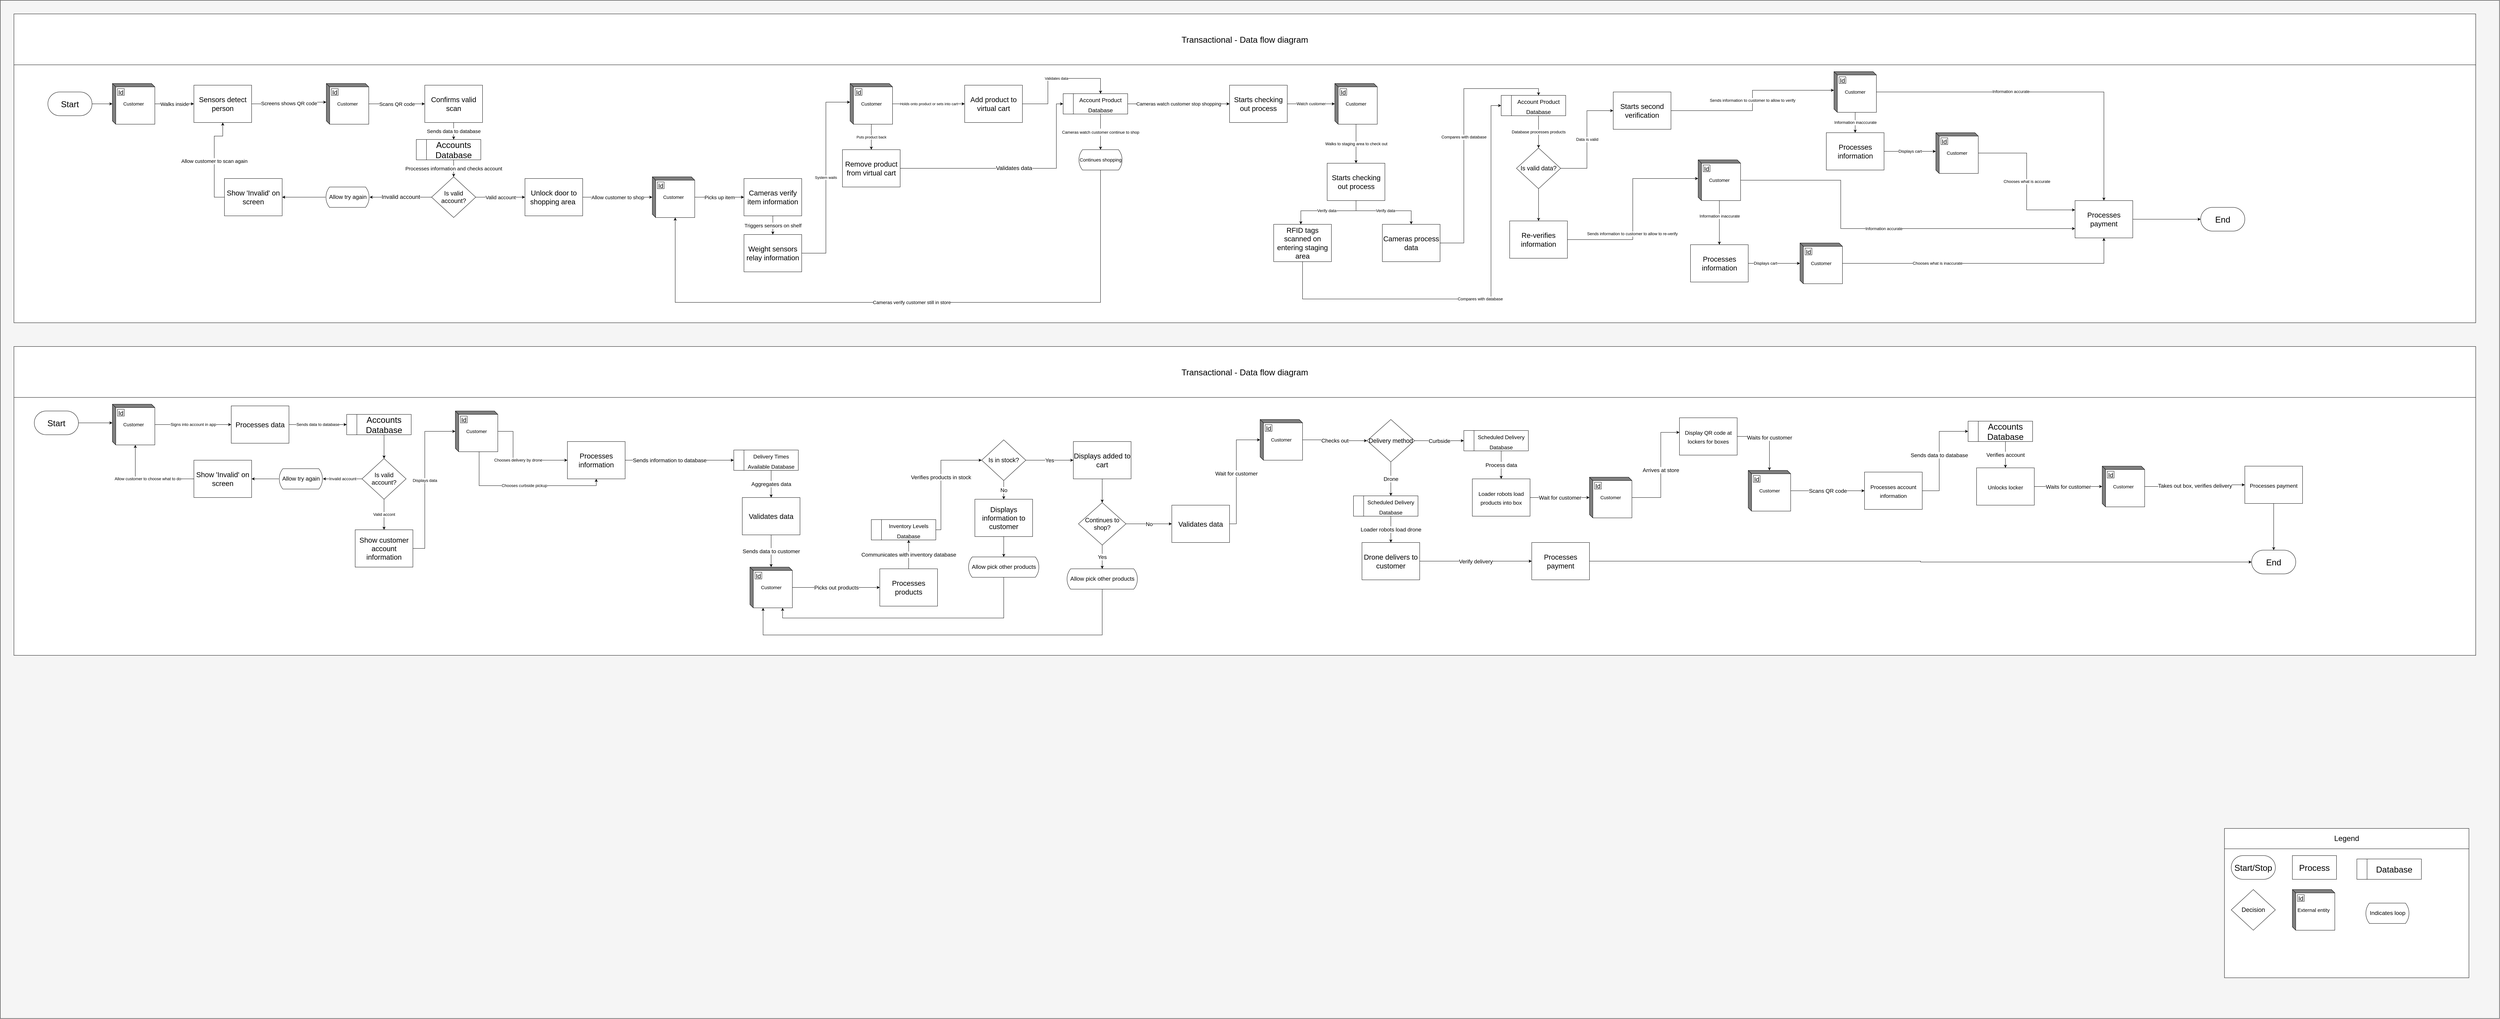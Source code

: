 <mxfile version="20.3.0" type="device"><diagram id="qA6QkWrWJfZU_lJfQVM_" name="Page-1"><mxGraphModel dx="2912" dy="2317" grid="1" gridSize="10" guides="1" tooltips="1" connect="1" arrows="1" fold="1" page="1" pageScale="1" pageWidth="850" pageHeight="1100" math="0" shadow="0"><root><mxCell id="0"/><mxCell id="1" parent="0"/><mxCell id="ZQzsubPOnFU6merqUv8--1" value="" style="rounded=0;whiteSpace=wrap;html=1;fillColor=#F5F5F5;movable=0;" parent="1" vertex="1"><mxGeometry x="-270" y="-520" width="7360" height="3000" as="geometry"/></mxCell><mxCell id="A50uifyIEQekfGtZB1gm-22" value="" style="rounded=0;whiteSpace=wrap;html=1;" parent="1" vertex="1"><mxGeometry x="-230" y="-480" width="7250" height="910" as="geometry"/></mxCell><mxCell id="A50uifyIEQekfGtZB1gm-23" value="&lt;font style=&quot;font-size: 25px;&quot;&gt;Transactional - Data flow diagram&lt;br style=&quot;font-size: 25px;&quot;&gt;&lt;/font&gt;" style="rounded=0;whiteSpace=wrap;html=1;fontSize=25;" parent="1" vertex="1"><mxGeometry x="-230" y="-480" width="7250" height="150" as="geometry"/></mxCell><mxCell id="9ZYDAtiGobSrE47-rpG3-38" style="edgeStyle=orthogonalEdgeStyle;rounded=0;orthogonalLoop=1;jettySize=auto;html=1;fontSize=14;" parent="1" source="9ZYDAtiGobSrE47-rpG3-19" target="9ZYDAtiGobSrE47-rpG3-36" edge="1"><mxGeometry relative="1" as="geometry"/></mxCell><mxCell id="9ZYDAtiGobSrE47-rpG3-19" value="Start" style="html=1;dashed=0;whitespace=wrap;shape=mxgraph.dfd.start;fontSize=25;whiteSpace=wrap;" parent="1" vertex="1"><mxGeometry x="-130" y="-250" width="130" height="70" as="geometry"/></mxCell><mxCell id="9ZYDAtiGobSrE47-rpG3-21" value="Database" style="group;fontSize=25;verticalAlign=middle;fillColor=default;strokeColor=default;dashed=0;whiteSpace=wrap;" parent="1" vertex="1" connectable="0"><mxGeometry x="955" y="-110" width="190" height="60" as="geometry"/></mxCell><mxCell id="9ZYDAtiGobSrE47-rpG3-22" value="" style="html=1;dashed=0;whitespace=wrap;shape=mxgraph.dfd.dataStoreID;align=left;spacingLeft=3;points=[[0,0],[0.5,0],[1,0],[0,0.5],[1,0.5],[0,1],[0.5,1],[1,1]];fontSize=25;whiteSpace=wrap;" parent="9ZYDAtiGobSrE47-rpG3-21" vertex="1"><mxGeometry width="190" height="60" as="geometry"/></mxCell><mxCell id="9ZYDAtiGobSrE47-rpG3-23" value="Accounts Database" style="html=1;dashed=0;whitespace=wrap;fontSize=25;whiteSpace=wrap;" parent="9ZYDAtiGobSrE47-rpG3-21" vertex="1"><mxGeometry x="30" width="160" height="60" as="geometry"/></mxCell><mxCell id="9ZYDAtiGobSrE47-rpG3-59" value="Valid account" style="edgeStyle=orthogonalEdgeStyle;rounded=0;orthogonalLoop=1;jettySize=auto;html=1;fontSize=15;" parent="1" source="9ZYDAtiGobSrE47-rpG3-24" target="9ZYDAtiGobSrE47-rpG3-58" edge="1"><mxGeometry relative="1" as="geometry"/></mxCell><mxCell id="9ZYDAtiGobSrE47-rpG3-119" value="Invalid account" style="edgeStyle=orthogonalEdgeStyle;rounded=0;orthogonalLoop=1;jettySize=auto;html=1;fontSize=17;" parent="1" source="9ZYDAtiGobSrE47-rpG3-24" target="9ZYDAtiGobSrE47-rpG3-118" edge="1"><mxGeometry relative="1" as="geometry"/></mxCell><mxCell id="9ZYDAtiGobSrE47-rpG3-24" value="Is valid account?" style="shape=rhombus;html=1;dashed=0;whitespace=wrap;perimeter=rhombusPerimeter;fontSize=18;whiteSpace=wrap;" parent="1" vertex="1"><mxGeometry x="1000" width="130" height="120" as="geometry"/></mxCell><mxCell id="9ZYDAtiGobSrE47-rpG3-40" value="Walks inside" style="edgeStyle=orthogonalEdgeStyle;rounded=0;orthogonalLoop=1;jettySize=auto;html=1;fontSize=15;" parent="1" source="9ZYDAtiGobSrE47-rpG3-36" target="9ZYDAtiGobSrE47-rpG3-39" edge="1"><mxGeometry relative="1" as="geometry"/></mxCell><mxCell id="9ZYDAtiGobSrE47-rpG3-36" value="Customer" style="html=1;dashed=0;whitespace=wrap;shape=mxgraph.dfd.externalEntity;fontSize=14;whiteSpace=wrap;" parent="1" vertex="1"><mxGeometry x="60" y="-275" width="125" height="120" as="geometry"/></mxCell><mxCell id="9ZYDAtiGobSrE47-rpG3-37" value="Id" style="autosize=1;part=1;resizable=0;strokeColor=inherit;fillColor=inherit;gradientColor=inherit;fontSize=18;" parent="9ZYDAtiGobSrE47-rpG3-36" vertex="1"><mxGeometry width="20" height="20" relative="1" as="geometry"><mxPoint x="15" y="15" as="offset"/></mxGeometry></mxCell><mxCell id="9ZYDAtiGobSrE47-rpG3-45" value="Screens shows QR code" style="edgeStyle=orthogonalEdgeStyle;rounded=0;orthogonalLoop=1;jettySize=auto;html=1;entryX=0;entryY=0;entryDx=0;entryDy=55;entryPerimeter=0;fontSize=15;" parent="1" source="9ZYDAtiGobSrE47-rpG3-39" target="9ZYDAtiGobSrE47-rpG3-43" edge="1"><mxGeometry relative="1" as="geometry"/></mxCell><mxCell id="9ZYDAtiGobSrE47-rpG3-39" value="Sensors detect person" style="html=1;dashed=0;whitespace=wrap;fontSize=21;whiteSpace=wrap;" parent="1" vertex="1"><mxGeometry x="300" y="-270" width="170" height="110" as="geometry"/></mxCell><mxCell id="9ZYDAtiGobSrE47-rpG3-49" value="Scans QR code" style="edgeStyle=orthogonalEdgeStyle;rounded=0;orthogonalLoop=1;jettySize=auto;html=1;fontSize=15;entryX=0;entryY=0.5;entryDx=0;entryDy=0;" parent="1" source="9ZYDAtiGobSrE47-rpG3-43" target="9ZYDAtiGobSrE47-rpG3-50" edge="1"><mxGeometry relative="1" as="geometry"><mxPoint x="970" y="-215.0" as="targetPoint"/></mxGeometry></mxCell><mxCell id="9ZYDAtiGobSrE47-rpG3-43" value="Customer" style="html=1;dashed=0;whitespace=wrap;shape=mxgraph.dfd.externalEntity;fontSize=14;whiteSpace=wrap;" parent="1" vertex="1"><mxGeometry x="690" y="-275" width="125" height="120" as="geometry"/></mxCell><mxCell id="9ZYDAtiGobSrE47-rpG3-44" value="Id" style="autosize=1;part=1;resizable=0;strokeColor=inherit;fillColor=inherit;gradientColor=inherit;fontSize=18;" parent="9ZYDAtiGobSrE47-rpG3-43" vertex="1"><mxGeometry width="20" height="20" relative="1" as="geometry"><mxPoint x="15" y="15" as="offset"/></mxGeometry></mxCell><mxCell id="9ZYDAtiGobSrE47-rpG3-51" value="Sends data to database" style="edgeStyle=orthogonalEdgeStyle;rounded=0;orthogonalLoop=1;jettySize=auto;html=1;fontSize=15;" parent="1" source="9ZYDAtiGobSrE47-rpG3-50" target="9ZYDAtiGobSrE47-rpG3-23" edge="1"><mxGeometry relative="1" as="geometry"/></mxCell><mxCell id="9ZYDAtiGobSrE47-rpG3-50" value="Confirms valid scan" style="html=1;dashed=0;whitespace=wrap;fontSize=21;whiteSpace=wrap;" parent="1" vertex="1"><mxGeometry x="980" y="-270" width="170" height="110" as="geometry"/></mxCell><mxCell id="9ZYDAtiGobSrE47-rpG3-53" value="Processes information and checks account" style="edgeStyle=orthogonalEdgeStyle;rounded=0;orthogonalLoop=1;jettySize=auto;html=1;fontSize=15;" parent="1" source="9ZYDAtiGobSrE47-rpG3-23" target="9ZYDAtiGobSrE47-rpG3-24" edge="1"><mxGeometry relative="1" as="geometry"/></mxCell><mxCell id="9ZYDAtiGobSrE47-rpG3-57" value="Allow customer to scan again" style="edgeStyle=orthogonalEdgeStyle;rounded=0;orthogonalLoop=1;jettySize=auto;html=1;entryX=0.5;entryY=1;entryDx=0;entryDy=0;fontSize=15;" parent="1" source="9ZYDAtiGobSrE47-rpG3-55" target="9ZYDAtiGobSrE47-rpG3-39" edge="1"><mxGeometry relative="1" as="geometry"><Array as="points"><mxPoint x="360" y="60"/><mxPoint x="360" y="-120"/><mxPoint x="385" y="-120"/></Array></mxGeometry></mxCell><mxCell id="9ZYDAtiGobSrE47-rpG3-55" value="Show 'Invalid' on screen" style="html=1;dashed=0;whitespace=wrap;fontSize=21;whiteSpace=wrap;" parent="1" vertex="1"><mxGeometry x="390" y="5" width="170" height="110" as="geometry"/></mxCell><mxCell id="9ZYDAtiGobSrE47-rpG3-62" value="Allow customer to shop" style="edgeStyle=orthogonalEdgeStyle;rounded=0;orthogonalLoop=1;jettySize=auto;html=1;fontSize=15;" parent="1" source="9ZYDAtiGobSrE47-rpG3-58" target="9ZYDAtiGobSrE47-rpG3-60" edge="1"><mxGeometry relative="1" as="geometry"/></mxCell><mxCell id="9ZYDAtiGobSrE47-rpG3-58" value="Unlock door to shopping area&amp;nbsp;" style="html=1;dashed=0;whitespace=wrap;fontSize=21;whiteSpace=wrap;" parent="1" vertex="1"><mxGeometry x="1275" y="5" width="170" height="110" as="geometry"/></mxCell><mxCell id="9ZYDAtiGobSrE47-rpG3-64" value="Picks up item" style="edgeStyle=orthogonalEdgeStyle;rounded=0;orthogonalLoop=1;jettySize=auto;html=1;fontSize=15;" parent="1" source="9ZYDAtiGobSrE47-rpG3-60" target="9ZYDAtiGobSrE47-rpG3-63" edge="1"><mxGeometry relative="1" as="geometry"/></mxCell><mxCell id="9ZYDAtiGobSrE47-rpG3-60" value="Customer" style="html=1;dashed=0;whitespace=wrap;shape=mxgraph.dfd.externalEntity;fontSize=14;whiteSpace=wrap;" parent="1" vertex="1"><mxGeometry x="1650" width="125" height="120" as="geometry"/></mxCell><mxCell id="9ZYDAtiGobSrE47-rpG3-61" value="Id" style="autosize=1;part=1;resizable=0;strokeColor=inherit;fillColor=inherit;gradientColor=inherit;fontSize=18;" parent="9ZYDAtiGobSrE47-rpG3-60" vertex="1"><mxGeometry width="20" height="20" relative="1" as="geometry"><mxPoint x="15" y="15" as="offset"/></mxGeometry></mxCell><mxCell id="9ZYDAtiGobSrE47-rpG3-67" value="Triggers sensors on shelf" style="edgeStyle=orthogonalEdgeStyle;rounded=0;orthogonalLoop=1;jettySize=auto;html=1;fontSize=15;" parent="1" source="9ZYDAtiGobSrE47-rpG3-63" target="9ZYDAtiGobSrE47-rpG3-66" edge="1"><mxGeometry relative="1" as="geometry"/></mxCell><mxCell id="9ZYDAtiGobSrE47-rpG3-63" value="Cameras verify item information" style="html=1;dashed=0;whitespace=wrap;fontSize=21;whiteSpace=wrap;" parent="1" vertex="1"><mxGeometry x="1920" y="5" width="170" height="110" as="geometry"/></mxCell><mxCell id="9ZYDAtiGobSrE47-rpG3-76" value="System waits" style="edgeStyle=orthogonalEdgeStyle;rounded=0;orthogonalLoop=1;jettySize=auto;html=1;fontSize=11;entryX=0;entryY=0;entryDx=0;entryDy=55;entryPerimeter=0;" parent="1" source="9ZYDAtiGobSrE47-rpG3-66" target="9ZYDAtiGobSrE47-rpG3-78" edge="1"><mxGeometry relative="1" as="geometry"><mxPoint x="2210" y="-182.5" as="targetPoint"/></mxGeometry></mxCell><mxCell id="9ZYDAtiGobSrE47-rpG3-66" value="Weight sensors relay information" style="html=1;dashed=0;whitespace=wrap;fontSize=21;whiteSpace=wrap;" parent="1" vertex="1"><mxGeometry x="1920" y="170" width="170" height="110" as="geometry"/></mxCell><mxCell id="9ZYDAtiGobSrE47-rpG3-81" value="Holds onto product or sets into cart" style="edgeStyle=orthogonalEdgeStyle;rounded=0;orthogonalLoop=1;jettySize=auto;html=1;fontSize=11;" parent="1" source="9ZYDAtiGobSrE47-rpG3-78" target="9ZYDAtiGobSrE47-rpG3-80" edge="1"><mxGeometry relative="1" as="geometry"/></mxCell><mxCell id="9ZYDAtiGobSrE47-rpG3-83" value="Puts product back" style="edgeStyle=orthogonalEdgeStyle;rounded=0;orthogonalLoop=1;jettySize=auto;html=1;fontSize=11;" parent="1" source="9ZYDAtiGobSrE47-rpG3-78" target="9ZYDAtiGobSrE47-rpG3-82" edge="1"><mxGeometry relative="1" as="geometry"/></mxCell><mxCell id="9ZYDAtiGobSrE47-rpG3-78" value="Customer" style="html=1;dashed=0;whitespace=wrap;shape=mxgraph.dfd.externalEntity;fontSize=14;whiteSpace=wrap;" parent="1" vertex="1"><mxGeometry x="2232.5" y="-275" width="125" height="120" as="geometry"/></mxCell><mxCell id="9ZYDAtiGobSrE47-rpG3-79" value="Id" style="autosize=1;part=1;resizable=0;strokeColor=inherit;fillColor=inherit;gradientColor=inherit;fontSize=18;" parent="9ZYDAtiGobSrE47-rpG3-78" vertex="1"><mxGeometry width="20" height="20" relative="1" as="geometry"><mxPoint x="15" y="15" as="offset"/></mxGeometry></mxCell><mxCell id="9ZYDAtiGobSrE47-rpG3-87" value="Validates data" style="edgeStyle=orthogonalEdgeStyle;rounded=0;orthogonalLoop=1;jettySize=auto;html=1;fontSize=11;entryX=0.5;entryY=0;entryDx=0;entryDy=0;" parent="1" source="9ZYDAtiGobSrE47-rpG3-80" target="9ZYDAtiGobSrE47-rpG3-86" edge="1"><mxGeometry relative="1" as="geometry"/></mxCell><mxCell id="9ZYDAtiGobSrE47-rpG3-80" value="Add product to virtual cart" style="html=1;dashed=0;whitespace=wrap;fontSize=21;whiteSpace=wrap;" parent="1" vertex="1"><mxGeometry x="2570" y="-270" width="170" height="110" as="geometry"/></mxCell><mxCell id="9ZYDAtiGobSrE47-rpG3-92" value="Validates data" style="edgeStyle=orthogonalEdgeStyle;rounded=0;orthogonalLoop=1;jettySize=auto;html=1;fontSize=17;entryX=0;entryY=0.5;entryDx=0;entryDy=0;" parent="1" source="9ZYDAtiGobSrE47-rpG3-82" target="9ZYDAtiGobSrE47-rpG3-85" edge="1"><mxGeometry relative="1" as="geometry"><Array as="points"><mxPoint x="2840" y="-25"/><mxPoint x="2840" y="-215"/></Array></mxGeometry></mxCell><mxCell id="9ZYDAtiGobSrE47-rpG3-82" value="Remove product from virtual cart" style="html=1;dashed=0;whitespace=wrap;fontSize=21;whiteSpace=wrap;" parent="1" vertex="1"><mxGeometry x="2210" y="-80" width="170" height="110" as="geometry"/></mxCell><mxCell id="9ZYDAtiGobSrE47-rpG3-84" value="Database" style="group;fontSize=13;verticalAlign=middle;fillColor=default;strokeColor=default;dashed=0;whiteSpace=wrap;" parent="1" vertex="1" connectable="0"><mxGeometry x="2860" y="-245" width="190" height="60" as="geometry"/></mxCell><mxCell id="9ZYDAtiGobSrE47-rpG3-85" value="" style="html=1;dashed=0;whitespace=wrap;shape=mxgraph.dfd.dataStoreID;align=left;spacingLeft=3;points=[[0,0],[0.5,0],[1,0],[0,0.5],[1,0.5],[0,1],[0.5,1],[1,1]];fontSize=25;whiteSpace=wrap;" parent="9ZYDAtiGobSrE47-rpG3-84" vertex="1"><mxGeometry width="190" height="60" as="geometry"/></mxCell><mxCell id="9ZYDAtiGobSrE47-rpG3-86" value="&lt;font style=&quot;font-size: 17px;&quot;&gt;Account Product Database&lt;/font&gt;" style="html=1;dashed=0;whitespace=wrap;fontSize=25;whiteSpace=wrap;" parent="9ZYDAtiGobSrE47-rpG3-84" vertex="1"><mxGeometry x="30" width="160" height="60" as="geometry"/></mxCell><mxCell id="9ZYDAtiGobSrE47-rpG3-129" value="Walks to staging area to check out" style="edgeStyle=orthogonalEdgeStyle;rounded=0;orthogonalLoop=1;jettySize=auto;html=1;fontSize=12;" parent="1" source="9ZYDAtiGobSrE47-rpG3-93" target="9ZYDAtiGobSrE47-rpG3-128" edge="1"><mxGeometry relative="1" as="geometry"/></mxCell><mxCell id="9ZYDAtiGobSrE47-rpG3-93" value="Customer" style="html=1;dashed=0;whitespace=wrap;shape=mxgraph.dfd.externalEntity;fontSize=14;whiteSpace=wrap;" parent="1" vertex="1"><mxGeometry x="3660" y="-275" width="125" height="120" as="geometry"/></mxCell><mxCell id="9ZYDAtiGobSrE47-rpG3-94" value="Id" style="autosize=1;part=1;resizable=0;strokeColor=inherit;fillColor=inherit;gradientColor=inherit;fontSize=18;" parent="9ZYDAtiGobSrE47-rpG3-93" vertex="1"><mxGeometry width="20" height="20" relative="1" as="geometry"><mxPoint x="15" y="15" as="offset"/></mxGeometry></mxCell><mxCell id="9ZYDAtiGobSrE47-rpG3-117" value="" style="group" parent="1" vertex="1" connectable="0"><mxGeometry x="6280" y="1920" width="720" height="440" as="geometry"/></mxCell><mxCell id="CGzpWcM65TlzdtiVWTrb-66" value="" style="rounded=0;whiteSpace=wrap;html=1;fontSize=22;" parent="9ZYDAtiGobSrE47-rpG3-117" vertex="1"><mxGeometry width="720" height="440" as="geometry"/></mxCell><mxCell id="9ZYDAtiGobSrE47-rpG3-1" value="Start/Stop" style="html=1;dashed=0;whitespace=wrap;shape=mxgraph.dfd.start;fontSize=25;whiteSpace=wrap;" parent="9ZYDAtiGobSrE47-rpG3-117" vertex="1"><mxGeometry x="20" y="80" width="130" height="70" as="geometry"/></mxCell><mxCell id="9ZYDAtiGobSrE47-rpG3-2" value="Process" style="html=1;dashed=0;whitespace=wrap;fontSize=25;whiteSpace=wrap;" parent="9ZYDAtiGobSrE47-rpG3-117" vertex="1"><mxGeometry x="200" y="80" width="130" height="70" as="geometry"/></mxCell><mxCell id="9ZYDAtiGobSrE47-rpG3-12" value="Decision" style="shape=rhombus;html=1;dashed=0;whitespace=wrap;perimeter=rhombusPerimeter;fontSize=18;whiteSpace=wrap;" parent="9ZYDAtiGobSrE47-rpG3-117" vertex="1"><mxGeometry x="20" y="180" width="130" height="120" as="geometry"/></mxCell><mxCell id="9ZYDAtiGobSrE47-rpG3-13" value="External entity" style="html=1;dashed=0;whitespace=wrap;shape=mxgraph.dfd.externalEntity;fontSize=15;whiteSpace=wrap;" parent="9ZYDAtiGobSrE47-rpG3-117" vertex="1"><mxGeometry x="200" y="180" width="125" height="120" as="geometry"/></mxCell><mxCell id="9ZYDAtiGobSrE47-rpG3-14" value="Id" style="autosize=1;part=1;resizable=0;strokeColor=inherit;fillColor=inherit;gradientColor=inherit;fontSize=18;" parent="9ZYDAtiGobSrE47-rpG3-13" vertex="1"><mxGeometry width="20" height="20" relative="1" as="geometry"><mxPoint x="15" y="15" as="offset"/></mxGeometry></mxCell><mxCell id="9ZYDAtiGobSrE47-rpG3-34" value="Legend" style="rounded=0;whiteSpace=wrap;html=1;fontSize=22;" parent="9ZYDAtiGobSrE47-rpG3-117" vertex="1"><mxGeometry width="720" height="60" as="geometry"/></mxCell><mxCell id="9ZYDAtiGobSrE47-rpG3-96" value="Indicates loop" style="html=1;dashed=0;whitespace=wrap;shape=mxgraph.dfd.loop;fontSize=17;" parent="9ZYDAtiGobSrE47-rpG3-117" vertex="1"><mxGeometry x="415" y="220" width="130" height="60" as="geometry"/></mxCell><mxCell id="2JKZZRCaopPEvoBRbaoc-1" value="Database" style="group;fontSize=25;verticalAlign=middle;fillColor=default;strokeColor=default;dashed=0;whiteSpace=wrap;" vertex="1" connectable="0" parent="9ZYDAtiGobSrE47-rpG3-117"><mxGeometry x="390" y="90" width="190" height="60" as="geometry"/></mxCell><mxCell id="2JKZZRCaopPEvoBRbaoc-2" value="" style="html=1;dashed=0;whitespace=wrap;shape=mxgraph.dfd.dataStoreID;align=left;spacingLeft=3;points=[[0,0],[0.5,0],[1,0],[0,0.5],[1,0.5],[0,1],[0.5,1],[1,1]];fontSize=25;whiteSpace=wrap;" vertex="1" parent="2JKZZRCaopPEvoBRbaoc-1"><mxGeometry width="190" height="60" as="geometry"/></mxCell><mxCell id="2JKZZRCaopPEvoBRbaoc-3" value="Database" style="html=1;dashed=0;whitespace=wrap;fontSize=25;whiteSpace=wrap;" vertex="1" parent="2JKZZRCaopPEvoBRbaoc-1"><mxGeometry x="30" width="160" height="60" as="geometry"/></mxCell><mxCell id="9ZYDAtiGobSrE47-rpG3-120" style="edgeStyle=orthogonalEdgeStyle;rounded=0;orthogonalLoop=1;jettySize=auto;html=1;fontSize=17;" parent="1" source="9ZYDAtiGobSrE47-rpG3-118" target="9ZYDAtiGobSrE47-rpG3-55" edge="1"><mxGeometry relative="1" as="geometry"/></mxCell><mxCell id="9ZYDAtiGobSrE47-rpG3-118" value="Allow try again" style="html=1;dashed=0;whitespace=wrap;shape=mxgraph.dfd.loop;fontSize=17;" parent="1" vertex="1"><mxGeometry x="687.5" y="30" width="130" height="60" as="geometry"/></mxCell><mxCell id="9ZYDAtiGobSrE47-rpG3-123" value="Cameras verify customer still in store" style="edgeStyle=orthogonalEdgeStyle;rounded=0;orthogonalLoop=1;jettySize=auto;html=1;entryX=0;entryY=0;entryDx=67.5;entryDy=120.0;entryPerimeter=0;fontSize=14;" parent="1" source="9ZYDAtiGobSrE47-rpG3-121" target="9ZYDAtiGobSrE47-rpG3-60" edge="1"><mxGeometry relative="1" as="geometry"><Array as="points"><mxPoint x="2970" y="370"/><mxPoint x="1718" y="370"/></Array></mxGeometry></mxCell><mxCell id="9ZYDAtiGobSrE47-rpG3-121" value="Continues shopping" style="html=1;dashed=0;whitespace=wrap;shape=mxgraph.dfd.loop;fontSize=14;" parent="1" vertex="1"><mxGeometry x="2905" y="-80" width="130" height="60" as="geometry"/></mxCell><mxCell id="9ZYDAtiGobSrE47-rpG3-122" value="&lt;font style=&quot;font-size: 12px;&quot;&gt;Cameras watch customer continue to shop&lt;/font&gt;" style="edgeStyle=orthogonalEdgeStyle;rounded=0;orthogonalLoop=1;jettySize=auto;html=1;fontSize=17;" parent="1" source="9ZYDAtiGobSrE47-rpG3-86" target="9ZYDAtiGobSrE47-rpG3-121" edge="1"><mxGeometry relative="1" as="geometry"/></mxCell><mxCell id="9ZYDAtiGobSrE47-rpG3-127" value="Watch customer" style="edgeStyle=orthogonalEdgeStyle;rounded=0;orthogonalLoop=1;jettySize=auto;html=1;fontSize=12;" parent="1" source="9ZYDAtiGobSrE47-rpG3-125" target="9ZYDAtiGobSrE47-rpG3-93" edge="1"><mxGeometry relative="1" as="geometry"/></mxCell><mxCell id="9ZYDAtiGobSrE47-rpG3-125" value="Starts checking out process" style="html=1;dashed=0;whitespace=wrap;fontSize=21;whiteSpace=wrap;" parent="1" vertex="1"><mxGeometry x="3350" y="-270" width="170" height="110" as="geometry"/></mxCell><mxCell id="9ZYDAtiGobSrE47-rpG3-126" value="Cameras watch customer stop shopping" style="edgeStyle=orthogonalEdgeStyle;rounded=0;orthogonalLoop=1;jettySize=auto;html=1;fontSize=14;" parent="1" source="9ZYDAtiGobSrE47-rpG3-86" target="9ZYDAtiGobSrE47-rpG3-125" edge="1"><mxGeometry relative="1" as="geometry"/></mxCell><mxCell id="9ZYDAtiGobSrE47-rpG3-135" value="Verify data" style="edgeStyle=orthogonalEdgeStyle;rounded=0;orthogonalLoop=1;jettySize=auto;html=1;fontSize=12;" parent="1" source="9ZYDAtiGobSrE47-rpG3-128" target="9ZYDAtiGobSrE47-rpG3-133" edge="1"><mxGeometry relative="1" as="geometry"><Array as="points"><mxPoint x="3723" y="100"/><mxPoint x="3560" y="100"/></Array></mxGeometry></mxCell><mxCell id="9ZYDAtiGobSrE47-rpG3-136" value="Verify data" style="edgeStyle=orthogonalEdgeStyle;rounded=0;orthogonalLoop=1;jettySize=auto;html=1;fontSize=12;" parent="1" source="9ZYDAtiGobSrE47-rpG3-128" target="9ZYDAtiGobSrE47-rpG3-134" edge="1"><mxGeometry relative="1" as="geometry"><Array as="points"><mxPoint x="3723" y="100"/><mxPoint x="3885" y="100"/></Array></mxGeometry></mxCell><mxCell id="9ZYDAtiGobSrE47-rpG3-128" value="Starts checking out process" style="html=1;dashed=0;whitespace=wrap;fontSize=21;whiteSpace=wrap;" parent="1" vertex="1"><mxGeometry x="3637.5" y="-40" width="170" height="110" as="geometry"/></mxCell><mxCell id="9ZYDAtiGobSrE47-rpG3-146" value="Compares with database" style="edgeStyle=orthogonalEdgeStyle;rounded=0;orthogonalLoop=1;jettySize=auto;html=1;entryX=0;entryY=0.5;entryDx=0;entryDy=0;fontSize=12;" parent="1" source="9ZYDAtiGobSrE47-rpG3-133" target="9ZYDAtiGobSrE47-rpG3-144" edge="1"><mxGeometry relative="1" as="geometry"><Array as="points"><mxPoint x="3565" y="360"/><mxPoint x="4120" y="360"/><mxPoint x="4120" y="-210"/></Array></mxGeometry></mxCell><mxCell id="9ZYDAtiGobSrE47-rpG3-133" value="RFID tags scanned on entering staging area" style="html=1;dashed=0;whitespace=wrap;fontSize=21;whiteSpace=wrap;" parent="1" vertex="1"><mxGeometry x="3480" y="140" width="170" height="110" as="geometry"/></mxCell><mxCell id="9ZYDAtiGobSrE47-rpG3-148" value="Compares with database" style="edgeStyle=orthogonalEdgeStyle;rounded=0;orthogonalLoop=1;jettySize=auto;html=1;entryX=0.5;entryY=0;entryDx=0;entryDy=0;fontSize=12;" parent="1" source="9ZYDAtiGobSrE47-rpG3-134" target="9ZYDAtiGobSrE47-rpG3-145" edge="1"><mxGeometry relative="1" as="geometry"><Array as="points"><mxPoint x="4040" y="195"/><mxPoint x="4040" y="-260"/><mxPoint x="4260" y="-260"/></Array></mxGeometry></mxCell><mxCell id="9ZYDAtiGobSrE47-rpG3-134" value="Cameras process data" style="html=1;dashed=0;whitespace=wrap;fontSize=21;whiteSpace=wrap;" parent="1" vertex="1"><mxGeometry x="3800" y="140" width="170" height="110" as="geometry"/></mxCell><mxCell id="9ZYDAtiGobSrE47-rpG3-143" value="Database" style="group;fontSize=13;verticalAlign=middle;fillColor=default;strokeColor=default;dashed=0;whiteSpace=wrap;" parent="1" vertex="1" connectable="0"><mxGeometry x="4150" y="-240" width="190" height="60" as="geometry"/></mxCell><mxCell id="9ZYDAtiGobSrE47-rpG3-144" value="" style="html=1;dashed=0;whitespace=wrap;shape=mxgraph.dfd.dataStoreID;align=left;spacingLeft=3;points=[[0,0],[0.5,0],[1,0],[0,0.5],[1,0.5],[0,1],[0.5,1],[1,1]];fontSize=25;whiteSpace=wrap;" parent="9ZYDAtiGobSrE47-rpG3-143" vertex="1"><mxGeometry width="190" height="60" as="geometry"/></mxCell><mxCell id="9ZYDAtiGobSrE47-rpG3-145" value="&lt;font style=&quot;font-size: 17px;&quot;&gt;Account Product Database&lt;/font&gt;" style="html=1;dashed=0;whitespace=wrap;fontSize=25;whiteSpace=wrap;" parent="9ZYDAtiGobSrE47-rpG3-143" vertex="1"><mxGeometry x="30" width="160" height="60" as="geometry"/></mxCell><mxCell id="9ZYDAtiGobSrE47-rpG3-153" value="Data is valid" style="edgeStyle=orthogonalEdgeStyle;rounded=0;orthogonalLoop=1;jettySize=auto;html=1;entryX=0;entryY=0.5;entryDx=0;entryDy=0;fontSize=12;" parent="1" source="9ZYDAtiGobSrE47-rpG3-150" target="9ZYDAtiGobSrE47-rpG3-152" edge="1"><mxGeometry relative="1" as="geometry"/></mxCell><mxCell id="9ZYDAtiGobSrE47-rpG3-160" style="edgeStyle=orthogonalEdgeStyle;rounded=0;orthogonalLoop=1;jettySize=auto;html=1;fontSize=12;" parent="1" source="9ZYDAtiGobSrE47-rpG3-150" target="9ZYDAtiGobSrE47-rpG3-159" edge="1"><mxGeometry relative="1" as="geometry"/></mxCell><mxCell id="9ZYDAtiGobSrE47-rpG3-150" value="Is valid data?" style="shape=rhombus;html=1;dashed=0;whitespace=wrap;perimeter=rhombusPerimeter;fontSize=18;whiteSpace=wrap;" parent="1" vertex="1"><mxGeometry x="4195" y="-85" width="130" height="120" as="geometry"/></mxCell><mxCell id="9ZYDAtiGobSrE47-rpG3-151" value="Database processes products" style="edgeStyle=orthogonalEdgeStyle;rounded=0;orthogonalLoop=1;jettySize=auto;html=1;fontSize=12;" parent="1" source="9ZYDAtiGobSrE47-rpG3-145" target="9ZYDAtiGobSrE47-rpG3-150" edge="1"><mxGeometry relative="1" as="geometry"/></mxCell><mxCell id="9ZYDAtiGobSrE47-rpG3-156" value="Sends information to customer to allow to verify" style="edgeStyle=orthogonalEdgeStyle;rounded=0;orthogonalLoop=1;jettySize=auto;html=1;entryX=0;entryY=0;entryDx=0;entryDy=55;entryPerimeter=0;fontSize=12;" parent="1" source="9ZYDAtiGobSrE47-rpG3-152" target="9ZYDAtiGobSrE47-rpG3-154" edge="1"><mxGeometry relative="1" as="geometry"/></mxCell><mxCell id="9ZYDAtiGobSrE47-rpG3-152" value="Starts second verification" style="html=1;dashed=0;whitespace=wrap;fontSize=21;whiteSpace=wrap;" parent="1" vertex="1"><mxGeometry x="4480" y="-250" width="170" height="110" as="geometry"/></mxCell><mxCell id="9ZYDAtiGobSrE47-rpG3-180" style="edgeStyle=orthogonalEdgeStyle;rounded=0;orthogonalLoop=1;jettySize=auto;html=1;fontSize=12;entryX=0.5;entryY=0;entryDx=0;entryDy=0;" parent="1" source="9ZYDAtiGobSrE47-rpG3-154" target="9ZYDAtiGobSrE47-rpG3-163" edge="1"><mxGeometry relative="1" as="geometry"><mxPoint x="5680" y="-190" as="targetPoint"/></mxGeometry></mxCell><mxCell id="9ZYDAtiGobSrE47-rpG3-181" value="Information accurate" style="edgeLabel;html=1;align=center;verticalAlign=middle;resizable=0;points=[];fontSize=12;" parent="9ZYDAtiGobSrE47-rpG3-180" vertex="1" connectable="0"><mxGeometry x="-0.2" y="1" relative="1" as="geometry"><mxPoint as="offset"/></mxGeometry></mxCell><mxCell id="9ZYDAtiGobSrE47-rpG3-183" value="Information inacccurate" style="edgeStyle=orthogonalEdgeStyle;rounded=0;orthogonalLoop=1;jettySize=auto;html=1;fontSize=12;" parent="1" source="9ZYDAtiGobSrE47-rpG3-154" target="9ZYDAtiGobSrE47-rpG3-182" edge="1"><mxGeometry relative="1" as="geometry"/></mxCell><mxCell id="9ZYDAtiGobSrE47-rpG3-154" value="Customer" style="html=1;dashed=0;whitespace=wrap;shape=mxgraph.dfd.externalEntity;fontSize=14;whiteSpace=wrap;" parent="1" vertex="1"><mxGeometry x="5130" y="-310" width="125" height="120" as="geometry"/></mxCell><mxCell id="9ZYDAtiGobSrE47-rpG3-155" value="Id" style="autosize=1;part=1;resizable=0;strokeColor=inherit;fillColor=inherit;gradientColor=inherit;fontSize=18;" parent="9ZYDAtiGobSrE47-rpG3-154" vertex="1"><mxGeometry width="20" height="20" relative="1" as="geometry"><mxPoint x="15" y="15" as="offset"/></mxGeometry></mxCell><mxCell id="9ZYDAtiGobSrE47-rpG3-164" value="Information accurate" style="edgeStyle=orthogonalEdgeStyle;rounded=0;orthogonalLoop=1;jettySize=auto;html=1;entryX=0;entryY=0.75;entryDx=0;entryDy=0;fontSize=12;" parent="1" source="9ZYDAtiGobSrE47-rpG3-157" target="9ZYDAtiGobSrE47-rpG3-163" edge="1"><mxGeometry relative="1" as="geometry"><Array as="points"><mxPoint x="5150" y="10"/><mxPoint x="5150" y="152"/></Array></mxGeometry></mxCell><mxCell id="9ZYDAtiGobSrE47-rpG3-168" style="edgeStyle=orthogonalEdgeStyle;rounded=0;orthogonalLoop=1;jettySize=auto;html=1;entryX=0.5;entryY=0;entryDx=0;entryDy=0;fontSize=12;" parent="1" source="9ZYDAtiGobSrE47-rpG3-157" target="9ZYDAtiGobSrE47-rpG3-167" edge="1"><mxGeometry relative="1" as="geometry"/></mxCell><mxCell id="9ZYDAtiGobSrE47-rpG3-169" value="Information inaccurate" style="edgeLabel;html=1;align=center;verticalAlign=middle;resizable=0;points=[];fontSize=12;" parent="9ZYDAtiGobSrE47-rpG3-168" vertex="1" connectable="0"><mxGeometry x="-0.303" relative="1" as="geometry"><mxPoint as="offset"/></mxGeometry></mxCell><mxCell id="9ZYDAtiGobSrE47-rpG3-157" value="Customer" style="html=1;dashed=0;whitespace=wrap;shape=mxgraph.dfd.externalEntity;fontSize=14;whiteSpace=wrap;" parent="1" vertex="1"><mxGeometry x="4730" y="-50" width="125" height="120" as="geometry"/></mxCell><mxCell id="9ZYDAtiGobSrE47-rpG3-158" value="Id" style="autosize=1;part=1;resizable=0;strokeColor=inherit;fillColor=inherit;gradientColor=inherit;fontSize=18;" parent="9ZYDAtiGobSrE47-rpG3-157" vertex="1"><mxGeometry width="20" height="20" relative="1" as="geometry"><mxPoint x="15" y="15" as="offset"/></mxGeometry></mxCell><mxCell id="9ZYDAtiGobSrE47-rpG3-161" style="edgeStyle=orthogonalEdgeStyle;rounded=0;orthogonalLoop=1;jettySize=auto;html=1;entryX=0;entryY=0;entryDx=0;entryDy=55;entryPerimeter=0;fontSize=12;" parent="1" source="9ZYDAtiGobSrE47-rpG3-159" target="9ZYDAtiGobSrE47-rpG3-157" edge="1"><mxGeometry relative="1" as="geometry"/></mxCell><mxCell id="9ZYDAtiGobSrE47-rpG3-162" value="Sends information to customer to allow to re-verify" style="edgeLabel;html=1;align=center;verticalAlign=middle;resizable=0;points=[];fontSize=12;" parent="9ZYDAtiGobSrE47-rpG3-161" vertex="1" connectable="0"><mxGeometry x="-0.257" y="2" relative="1" as="geometry"><mxPoint as="offset"/></mxGeometry></mxCell><mxCell id="9ZYDAtiGobSrE47-rpG3-159" value="Re-verifies information" style="html=1;dashed=0;whitespace=wrap;fontSize=21;whiteSpace=wrap;" parent="1" vertex="1"><mxGeometry x="4175" y="130" width="170" height="110" as="geometry"/></mxCell><mxCell id="9ZYDAtiGobSrE47-rpG3-166" style="edgeStyle=orthogonalEdgeStyle;rounded=0;orthogonalLoop=1;jettySize=auto;html=1;fontSize=12;" parent="1" source="9ZYDAtiGobSrE47-rpG3-163" target="9ZYDAtiGobSrE47-rpG3-165" edge="1"><mxGeometry relative="1" as="geometry"/></mxCell><mxCell id="9ZYDAtiGobSrE47-rpG3-163" value="Processes payment" style="html=1;dashed=0;whitespace=wrap;fontSize=21;whiteSpace=wrap;" parent="1" vertex="1"><mxGeometry x="5840" y="70" width="170" height="110" as="geometry"/></mxCell><mxCell id="9ZYDAtiGobSrE47-rpG3-165" value="End" style="html=1;dashed=0;whitespace=wrap;shape=mxgraph.dfd.start;fontSize=25;whiteSpace=wrap;" parent="1" vertex="1"><mxGeometry x="6210" y="90" width="130" height="70" as="geometry"/></mxCell><mxCell id="9ZYDAtiGobSrE47-rpG3-172" style="edgeStyle=orthogonalEdgeStyle;rounded=0;orthogonalLoop=1;jettySize=auto;html=1;fontSize=12;" parent="1" source="9ZYDAtiGobSrE47-rpG3-167" target="9ZYDAtiGobSrE47-rpG3-170" edge="1"><mxGeometry relative="1" as="geometry"/></mxCell><mxCell id="9ZYDAtiGobSrE47-rpG3-173" value="Displays cart" style="edgeLabel;html=1;align=center;verticalAlign=middle;resizable=0;points=[];fontSize=12;" parent="9ZYDAtiGobSrE47-rpG3-172" vertex="1" connectable="0"><mxGeometry x="-0.345" relative="1" as="geometry"><mxPoint as="offset"/></mxGeometry></mxCell><mxCell id="9ZYDAtiGobSrE47-rpG3-167" value="Processes information" style="html=1;dashed=0;whitespace=wrap;fontSize=21;whiteSpace=wrap;" parent="1" vertex="1"><mxGeometry x="4707.5" y="200" width="170" height="110" as="geometry"/></mxCell><mxCell id="9ZYDAtiGobSrE47-rpG3-175" style="edgeStyle=orthogonalEdgeStyle;rounded=0;orthogonalLoop=1;jettySize=auto;html=1;fontSize=12;entryX=0.5;entryY=1;entryDx=0;entryDy=0;" parent="1" source="9ZYDAtiGobSrE47-rpG3-170" target="9ZYDAtiGobSrE47-rpG3-163" edge="1"><mxGeometry relative="1" as="geometry"><mxPoint x="5525" y="255" as="targetPoint"/></mxGeometry></mxCell><mxCell id="9ZYDAtiGobSrE47-rpG3-176" value="Chooses what is inaccurate" style="edgeLabel;html=1;align=center;verticalAlign=middle;resizable=0;points=[];fontSize=12;" parent="9ZYDAtiGobSrE47-rpG3-175" vertex="1" connectable="0"><mxGeometry x="-0.337" relative="1" as="geometry"><mxPoint as="offset"/></mxGeometry></mxCell><mxCell id="9ZYDAtiGobSrE47-rpG3-170" value="Customer" style="html=1;dashed=0;whitespace=wrap;shape=mxgraph.dfd.externalEntity;fontSize=14;whiteSpace=wrap;" parent="1" vertex="1"><mxGeometry x="5030" y="195" width="125" height="120" as="geometry"/></mxCell><mxCell id="9ZYDAtiGobSrE47-rpG3-171" value="Id" style="autosize=1;part=1;resizable=0;strokeColor=inherit;fillColor=inherit;gradientColor=inherit;fontSize=18;" parent="9ZYDAtiGobSrE47-rpG3-170" vertex="1"><mxGeometry width="20" height="20" relative="1" as="geometry"><mxPoint x="15" y="15" as="offset"/></mxGeometry></mxCell><mxCell id="9ZYDAtiGobSrE47-rpG3-186" value="Displays cart" style="edgeStyle=orthogonalEdgeStyle;rounded=0;orthogonalLoop=1;jettySize=auto;html=1;entryX=0;entryY=0;entryDx=0;entryDy=55;entryPerimeter=0;fontSize=12;" parent="1" source="9ZYDAtiGobSrE47-rpG3-182" target="9ZYDAtiGobSrE47-rpG3-184" edge="1"><mxGeometry relative="1" as="geometry"/></mxCell><mxCell id="9ZYDAtiGobSrE47-rpG3-182" value="Processes information" style="html=1;dashed=0;whitespace=wrap;fontSize=21;whiteSpace=wrap;" parent="1" vertex="1"><mxGeometry x="5107.5" y="-130" width="170" height="110" as="geometry"/></mxCell><mxCell id="9ZYDAtiGobSrE47-rpG3-187" value="Chooses what is accurate" style="edgeStyle=orthogonalEdgeStyle;rounded=0;orthogonalLoop=1;jettySize=auto;html=1;entryX=0;entryY=0.25;entryDx=0;entryDy=0;fontSize=12;" parent="1" source="9ZYDAtiGobSrE47-rpG3-184" target="9ZYDAtiGobSrE47-rpG3-163" edge="1"><mxGeometry relative="1" as="geometry"/></mxCell><mxCell id="9ZYDAtiGobSrE47-rpG3-184" value="Customer" style="html=1;dashed=0;whitespace=wrap;shape=mxgraph.dfd.externalEntity;fontSize=14;whiteSpace=wrap;" parent="1" vertex="1"><mxGeometry x="5430" y="-130" width="125" height="120" as="geometry"/></mxCell><mxCell id="9ZYDAtiGobSrE47-rpG3-185" value="Id" style="autosize=1;part=1;resizable=0;strokeColor=inherit;fillColor=inherit;gradientColor=inherit;fontSize=18;" parent="9ZYDAtiGobSrE47-rpG3-184" vertex="1"><mxGeometry width="20" height="20" relative="1" as="geometry"><mxPoint x="15" y="15" as="offset"/></mxGeometry></mxCell><mxCell id="9ZYDAtiGobSrE47-rpG3-188" value="" style="rounded=0;whiteSpace=wrap;html=1;" parent="1" vertex="1"><mxGeometry x="-230" y="500" width="7250" height="910" as="geometry"/></mxCell><mxCell id="9ZYDAtiGobSrE47-rpG3-189" value="&lt;font style=&quot;font-size: 25px;&quot;&gt;Transactional - Data flow diagram&lt;br style=&quot;font-size: 25px;&quot;&gt;&lt;/font&gt;" style="rounded=0;whiteSpace=wrap;html=1;fontSize=25;" parent="1" vertex="1"><mxGeometry x="-230" y="500" width="7250" height="150" as="geometry"/></mxCell><mxCell id="9ZYDAtiGobSrE47-rpG3-193" style="edgeStyle=orthogonalEdgeStyle;rounded=0;orthogonalLoop=1;jettySize=auto;html=1;entryX=0;entryY=0;entryDx=0;entryDy=55;entryPerimeter=0;fontSize=12;" parent="1" source="9ZYDAtiGobSrE47-rpG3-190" target="9ZYDAtiGobSrE47-rpG3-191" edge="1"><mxGeometry relative="1" as="geometry"/></mxCell><mxCell id="9ZYDAtiGobSrE47-rpG3-190" value="Start" style="html=1;dashed=0;whitespace=wrap;shape=mxgraph.dfd.start;fontSize=25;whiteSpace=wrap;" parent="1" vertex="1"><mxGeometry x="-170" y="690" width="130" height="70" as="geometry"/></mxCell><mxCell id="9ZYDAtiGobSrE47-rpG3-195" value="Signs into account in app" style="edgeStyle=orthogonalEdgeStyle;rounded=0;orthogonalLoop=1;jettySize=auto;html=1;fontSize=12;" parent="1" source="9ZYDAtiGobSrE47-rpG3-191" target="9ZYDAtiGobSrE47-rpG3-194" edge="1"><mxGeometry relative="1" as="geometry"/></mxCell><mxCell id="9ZYDAtiGobSrE47-rpG3-191" value="Customer" style="html=1;dashed=0;whitespace=wrap;shape=mxgraph.dfd.externalEntity;fontSize=14;whiteSpace=wrap;" parent="1" vertex="1"><mxGeometry x="60" y="670" width="125" height="120" as="geometry"/></mxCell><mxCell id="9ZYDAtiGobSrE47-rpG3-192" value="Id" style="autosize=1;part=1;resizable=0;strokeColor=inherit;fillColor=inherit;gradientColor=inherit;fontSize=18;" parent="9ZYDAtiGobSrE47-rpG3-191" vertex="1"><mxGeometry width="20" height="20" relative="1" as="geometry"><mxPoint x="15" y="15" as="offset"/></mxGeometry></mxCell><mxCell id="9ZYDAtiGobSrE47-rpG3-199" value="Sends data to database" style="edgeStyle=orthogonalEdgeStyle;rounded=0;orthogonalLoop=1;jettySize=auto;html=1;fontSize=12;" parent="1" source="9ZYDAtiGobSrE47-rpG3-194" target="9ZYDAtiGobSrE47-rpG3-197" edge="1"><mxGeometry relative="1" as="geometry"/></mxCell><mxCell id="9ZYDAtiGobSrE47-rpG3-194" value="Processes data" style="html=1;dashed=0;whitespace=wrap;fontSize=21;whiteSpace=wrap;" parent="1" vertex="1"><mxGeometry x="410" y="675" width="170" height="110" as="geometry"/></mxCell><mxCell id="9ZYDAtiGobSrE47-rpG3-196" value="Database" style="group;fontSize=25;verticalAlign=middle;fillColor=default;strokeColor=default;dashed=0;whiteSpace=wrap;" parent="1" vertex="1" connectable="0"><mxGeometry x="750" y="700" width="190" height="60" as="geometry"/></mxCell><mxCell id="9ZYDAtiGobSrE47-rpG3-197" value="" style="html=1;dashed=0;whitespace=wrap;shape=mxgraph.dfd.dataStoreID;align=left;spacingLeft=3;points=[[0,0],[0.5,0],[1,0],[0,0.5],[1,0.5],[0,1],[0.5,1],[1,1]];fontSize=25;whiteSpace=wrap;" parent="9ZYDAtiGobSrE47-rpG3-196" vertex="1"><mxGeometry width="190" height="60" as="geometry"/></mxCell><mxCell id="9ZYDAtiGobSrE47-rpG3-198" value="Accounts Database" style="html=1;dashed=0;whitespace=wrap;fontSize=25;whiteSpace=wrap;" parent="9ZYDAtiGobSrE47-rpG3-196" vertex="1"><mxGeometry x="30" width="160" height="60" as="geometry"/></mxCell><mxCell id="9ZYDAtiGobSrE47-rpG3-203" value="Invalid account" style="edgeStyle=orthogonalEdgeStyle;rounded=0;orthogonalLoop=1;jettySize=auto;html=1;fontSize=12;" parent="1" source="9ZYDAtiGobSrE47-rpG3-200" target="9ZYDAtiGobSrE47-rpG3-202" edge="1"><mxGeometry relative="1" as="geometry"/></mxCell><mxCell id="9ZYDAtiGobSrE47-rpG3-209" value="Valid accont" style="edgeStyle=orthogonalEdgeStyle;rounded=0;orthogonalLoop=1;jettySize=auto;html=1;fontSize=12;" parent="1" source="9ZYDAtiGobSrE47-rpG3-200" target="9ZYDAtiGobSrE47-rpG3-208" edge="1"><mxGeometry relative="1" as="geometry"/></mxCell><mxCell id="9ZYDAtiGobSrE47-rpG3-200" value="Is valid account?" style="shape=rhombus;html=1;dashed=0;whitespace=wrap;perimeter=rhombusPerimeter;fontSize=18;whiteSpace=wrap;" parent="1" vertex="1"><mxGeometry x="795" y="830" width="130" height="120" as="geometry"/></mxCell><mxCell id="9ZYDAtiGobSrE47-rpG3-201" style="edgeStyle=orthogonalEdgeStyle;rounded=0;orthogonalLoop=1;jettySize=auto;html=1;fontSize=12;" parent="1" source="9ZYDAtiGobSrE47-rpG3-198" target="9ZYDAtiGobSrE47-rpG3-200" edge="1"><mxGeometry relative="1" as="geometry"/></mxCell><mxCell id="9ZYDAtiGobSrE47-rpG3-205" style="edgeStyle=orthogonalEdgeStyle;rounded=0;orthogonalLoop=1;jettySize=auto;html=1;fontSize=12;" parent="1" source="9ZYDAtiGobSrE47-rpG3-202" target="9ZYDAtiGobSrE47-rpG3-204" edge="1"><mxGeometry relative="1" as="geometry"/></mxCell><mxCell id="9ZYDAtiGobSrE47-rpG3-202" value="Allow try again" style="html=1;dashed=0;whitespace=wrap;shape=mxgraph.dfd.loop;fontSize=17;" parent="1" vertex="1"><mxGeometry x="550" y="860" width="130" height="60" as="geometry"/></mxCell><mxCell id="9ZYDAtiGobSrE47-rpG3-207" value="Allow customer to choose what to do" style="edgeStyle=orthogonalEdgeStyle;rounded=0;orthogonalLoop=1;jettySize=auto;html=1;entryX=0;entryY=0;entryDx=67.5;entryDy=120;entryPerimeter=0;fontSize=12;" parent="1" source="9ZYDAtiGobSrE47-rpG3-204" target="9ZYDAtiGobSrE47-rpG3-191" edge="1"><mxGeometry relative="1" as="geometry"/></mxCell><mxCell id="9ZYDAtiGobSrE47-rpG3-204" value="Show 'Invalid' on screen" style="html=1;dashed=0;whitespace=wrap;fontSize=21;whiteSpace=wrap;" parent="1" vertex="1"><mxGeometry x="300" y="835" width="170" height="110" as="geometry"/></mxCell><mxCell id="9ZYDAtiGobSrE47-rpG3-212" value="Displays data" style="edgeStyle=orthogonalEdgeStyle;rounded=0;orthogonalLoop=1;jettySize=auto;html=1;fontSize=12;" parent="1" source="9ZYDAtiGobSrE47-rpG3-208" target="9ZYDAtiGobSrE47-rpG3-210" edge="1"><mxGeometry relative="1" as="geometry"><Array as="points"><mxPoint x="980" y="1095"/><mxPoint x="980" y="750"/></Array></mxGeometry></mxCell><mxCell id="9ZYDAtiGobSrE47-rpG3-208" value="Show customer account information" style="html=1;dashed=0;whitespace=wrap;fontSize=21;whiteSpace=wrap;" parent="1" vertex="1"><mxGeometry x="775" y="1040" width="170" height="110" as="geometry"/></mxCell><mxCell id="9ZYDAtiGobSrE47-rpG3-214" value="Chooses delivery by drone" style="edgeStyle=orthogonalEdgeStyle;rounded=0;orthogonalLoop=1;jettySize=auto;html=1;fontSize=12;" parent="1" source="9ZYDAtiGobSrE47-rpG3-210" target="9ZYDAtiGobSrE47-rpG3-213" edge="1"><mxGeometry relative="1" as="geometry"><Array as="points"><mxPoint x="1240" y="750"/><mxPoint x="1240" y="835"/></Array></mxGeometry></mxCell><mxCell id="9ZYDAtiGobSrE47-rpG3-216" value="Chooses curbside pickup" style="edgeStyle=orthogonalEdgeStyle;rounded=0;orthogonalLoop=1;jettySize=auto;html=1;fontSize=12;entryX=0.5;entryY=1;entryDx=0;entryDy=0;" parent="1" source="9ZYDAtiGobSrE47-rpG3-210" target="9ZYDAtiGobSrE47-rpG3-213" edge="1"><mxGeometry relative="1" as="geometry"><Array as="points"><mxPoint x="1140" y="910"/><mxPoint x="1485" y="910"/></Array></mxGeometry></mxCell><mxCell id="9ZYDAtiGobSrE47-rpG3-210" value="Customer" style="html=1;dashed=0;whitespace=wrap;shape=mxgraph.dfd.externalEntity;fontSize=14;whiteSpace=wrap;" parent="1" vertex="1"><mxGeometry x="1070" y="690" width="125" height="120" as="geometry"/></mxCell><mxCell id="9ZYDAtiGobSrE47-rpG3-211" value="Id" style="autosize=1;part=1;resizable=0;strokeColor=inherit;fillColor=inherit;gradientColor=inherit;fontSize=18;" parent="9ZYDAtiGobSrE47-rpG3-210" vertex="1"><mxGeometry width="20" height="20" relative="1" as="geometry"><mxPoint x="15" y="15" as="offset"/></mxGeometry></mxCell><mxCell id="9ZYDAtiGobSrE47-rpG3-220" style="edgeStyle=orthogonalEdgeStyle;rounded=0;orthogonalLoop=1;jettySize=auto;html=1;fontSize=16;" parent="1" source="9ZYDAtiGobSrE47-rpG3-213" target="9ZYDAtiGobSrE47-rpG3-218" edge="1"><mxGeometry relative="1" as="geometry"/></mxCell><mxCell id="9ZYDAtiGobSrE47-rpG3-221" value="Sends information to database" style="edgeLabel;html=1;align=center;verticalAlign=middle;resizable=0;points=[];fontSize=16;" parent="9ZYDAtiGobSrE47-rpG3-220" vertex="1" connectable="0"><mxGeometry x="-0.182" relative="1" as="geometry"><mxPoint as="offset"/></mxGeometry></mxCell><mxCell id="9ZYDAtiGobSrE47-rpG3-213" value="Processes information" style="html=1;dashed=0;whitespace=wrap;fontSize=21;whiteSpace=wrap;" parent="1" vertex="1"><mxGeometry x="1400" y="780" width="170" height="110" as="geometry"/></mxCell><mxCell id="9ZYDAtiGobSrE47-rpG3-217" value="Database" style="group;fontSize=25;verticalAlign=middle;fillColor=default;strokeColor=default;dashed=0;whiteSpace=wrap;" parent="1" vertex="1" connectable="0"><mxGeometry x="1890" y="805" width="190" height="60" as="geometry"/></mxCell><mxCell id="9ZYDAtiGobSrE47-rpG3-218" value="" style="html=1;dashed=0;whitespace=wrap;shape=mxgraph.dfd.dataStoreID;align=left;spacingLeft=3;points=[[0,0],[0.5,0],[1,0],[0,0.5],[1,0.5],[0,1],[0.5,1],[1,1]];fontSize=25;whiteSpace=wrap;" parent="9ZYDAtiGobSrE47-rpG3-217" vertex="1"><mxGeometry width="190" height="60" as="geometry"/></mxCell><mxCell id="9ZYDAtiGobSrE47-rpG3-219" value="&lt;font style=&quot;font-size: 16px;&quot;&gt;Delivery Times Available Database&lt;/font&gt;" style="html=1;dashed=0;whitespace=wrap;fontSize=25;whiteSpace=wrap;" parent="9ZYDAtiGobSrE47-rpG3-217" vertex="1"><mxGeometry x="30" width="160" height="60" as="geometry"/></mxCell><mxCell id="9ZYDAtiGobSrE47-rpG3-226" value="Sends data to customer" style="edgeStyle=orthogonalEdgeStyle;rounded=0;orthogonalLoop=1;jettySize=auto;html=1;fontSize=16;" parent="1" source="9ZYDAtiGobSrE47-rpG3-222" target="9ZYDAtiGobSrE47-rpG3-224" edge="1"><mxGeometry relative="1" as="geometry"/></mxCell><mxCell id="9ZYDAtiGobSrE47-rpG3-222" value="Validates data" style="html=1;dashed=0;whitespace=wrap;fontSize=21;whiteSpace=wrap;" parent="1" vertex="1"><mxGeometry x="1915" y="945" width="170" height="110" as="geometry"/></mxCell><mxCell id="9ZYDAtiGobSrE47-rpG3-223" value="Aggregates data" style="edgeStyle=orthogonalEdgeStyle;rounded=0;orthogonalLoop=1;jettySize=auto;html=1;fontSize=16;" parent="1" source="9ZYDAtiGobSrE47-rpG3-219" target="9ZYDAtiGobSrE47-rpG3-222" edge="1"><mxGeometry relative="1" as="geometry"/></mxCell><mxCell id="9ZYDAtiGobSrE47-rpG3-228" value="Picks out products" style="edgeStyle=orthogonalEdgeStyle;rounded=0;orthogonalLoop=1;jettySize=auto;html=1;fontSize=16;" parent="1" source="9ZYDAtiGobSrE47-rpG3-224" target="9ZYDAtiGobSrE47-rpG3-227" edge="1"><mxGeometry relative="1" as="geometry"/></mxCell><mxCell id="9ZYDAtiGobSrE47-rpG3-224" value="Customer" style="html=1;dashed=0;whitespace=wrap;shape=mxgraph.dfd.externalEntity;fontSize=14;whiteSpace=wrap;" parent="1" vertex="1"><mxGeometry x="1937.5" y="1150" width="125" height="120" as="geometry"/></mxCell><mxCell id="9ZYDAtiGobSrE47-rpG3-225" value="Id" style="autosize=1;part=1;resizable=0;strokeColor=inherit;fillColor=inherit;gradientColor=inherit;fontSize=18;" parent="9ZYDAtiGobSrE47-rpG3-224" vertex="1"><mxGeometry width="20" height="20" relative="1" as="geometry"><mxPoint x="15" y="15" as="offset"/></mxGeometry></mxCell><mxCell id="9ZYDAtiGobSrE47-rpG3-232" value="Communicates with inventory database" style="edgeStyle=orthogonalEdgeStyle;rounded=0;orthogonalLoop=1;jettySize=auto;html=1;fontSize=16;" parent="1" source="9ZYDAtiGobSrE47-rpG3-227" target="9ZYDAtiGobSrE47-rpG3-231" edge="1"><mxGeometry relative="1" as="geometry"/></mxCell><mxCell id="9ZYDAtiGobSrE47-rpG3-227" value="Processes products" style="html=1;dashed=0;whitespace=wrap;fontSize=21;whiteSpace=wrap;" parent="1" vertex="1"><mxGeometry x="2320" y="1155" width="170" height="110" as="geometry"/></mxCell><mxCell id="9ZYDAtiGobSrE47-rpG3-229" value="Database" style="group;fontSize=25;verticalAlign=middle;fillColor=default;strokeColor=default;dashed=0;whiteSpace=wrap;" parent="1" vertex="1" connectable="0"><mxGeometry x="2295" y="1010" width="190" height="60" as="geometry"/></mxCell><mxCell id="9ZYDAtiGobSrE47-rpG3-230" value="" style="html=1;dashed=0;whitespace=wrap;shape=mxgraph.dfd.dataStoreID;align=left;spacingLeft=3;points=[[0,0],[0.5,0],[1,0],[0,0.5],[1,0.5],[0,1],[0.5,1],[1,1]];fontSize=25;whiteSpace=wrap;" parent="9ZYDAtiGobSrE47-rpG3-229" vertex="1"><mxGeometry width="190" height="60" as="geometry"/></mxCell><mxCell id="9ZYDAtiGobSrE47-rpG3-231" value="&lt;span style=&quot;font-size: 16px;&quot;&gt;Inventory Levels Database&lt;/span&gt;" style="html=1;dashed=0;whitespace=wrap;fontSize=25;whiteSpace=wrap;" parent="9ZYDAtiGobSrE47-rpG3-229" vertex="1"><mxGeometry x="30" width="160" height="60" as="geometry"/></mxCell><mxCell id="9ZYDAtiGobSrE47-rpG3-234" value="Verifies products in stock" style="edgeStyle=orthogonalEdgeStyle;rounded=0;orthogonalLoop=1;jettySize=auto;html=1;fontSize=16;entryX=0;entryY=0.5;entryDx=0;entryDy=0;" parent="1" source="9ZYDAtiGobSrE47-rpG3-231" target="9ZYDAtiGobSrE47-rpG3-235" edge="1"><mxGeometry relative="1" as="geometry"><mxPoint x="2405" y="920" as="targetPoint"/><Array as="points"><mxPoint x="2500" y="1040"/><mxPoint x="2500" y="835"/></Array></mxGeometry></mxCell><mxCell id="9ZYDAtiGobSrE47-rpG3-237" value="No" style="edgeStyle=orthogonalEdgeStyle;rounded=0;orthogonalLoop=1;jettySize=auto;html=1;fontSize=16;" parent="1" source="9ZYDAtiGobSrE47-rpG3-235" target="9ZYDAtiGobSrE47-rpG3-236" edge="1"><mxGeometry relative="1" as="geometry"/></mxCell><mxCell id="9ZYDAtiGobSrE47-rpG3-242" value="Yes" style="edgeStyle=orthogonalEdgeStyle;rounded=0;orthogonalLoop=1;jettySize=auto;html=1;fontSize=16;" parent="1" source="9ZYDAtiGobSrE47-rpG3-235" target="9ZYDAtiGobSrE47-rpG3-241" edge="1"><mxGeometry relative="1" as="geometry"/></mxCell><mxCell id="9ZYDAtiGobSrE47-rpG3-235" value="Is in stock?" style="shape=rhombus;html=1;dashed=0;whitespace=wrap;perimeter=rhombusPerimeter;fontSize=18;whiteSpace=wrap;" parent="1" vertex="1"><mxGeometry x="2620" y="775" width="130" height="120" as="geometry"/></mxCell><mxCell id="9ZYDAtiGobSrE47-rpG3-239" style="edgeStyle=orthogonalEdgeStyle;rounded=0;orthogonalLoop=1;jettySize=auto;html=1;fontSize=16;" parent="1" source="9ZYDAtiGobSrE47-rpG3-236" target="9ZYDAtiGobSrE47-rpG3-238" edge="1"><mxGeometry relative="1" as="geometry"/></mxCell><mxCell id="9ZYDAtiGobSrE47-rpG3-236" value="Displays information to customer" style="html=1;dashed=0;whitespace=wrap;fontSize=21;whiteSpace=wrap;" parent="1" vertex="1"><mxGeometry x="2600" y="950" width="170" height="110" as="geometry"/></mxCell><mxCell id="9ZYDAtiGobSrE47-rpG3-240" style="edgeStyle=orthogonalEdgeStyle;rounded=0;orthogonalLoop=1;jettySize=auto;html=1;entryX=0;entryY=0;entryDx=96.25;entryDy=120.0;entryPerimeter=0;fontSize=16;" parent="1" source="9ZYDAtiGobSrE47-rpG3-238" target="9ZYDAtiGobSrE47-rpG3-224" edge="1"><mxGeometry relative="1" as="geometry"><Array as="points"><mxPoint x="2685" y="1300"/><mxPoint x="2034" y="1300"/></Array></mxGeometry></mxCell><mxCell id="9ZYDAtiGobSrE47-rpG3-238" value="Allow pick other products" style="html=1;dashed=0;whitespace=wrap;shape=mxgraph.dfd.loop;fontSize=17;" parent="1" vertex="1"><mxGeometry x="2580" y="1120" width="210" height="60" as="geometry"/></mxCell><mxCell id="9ZYDAtiGobSrE47-rpG3-244" style="edgeStyle=orthogonalEdgeStyle;rounded=0;orthogonalLoop=1;jettySize=auto;html=1;fontSize=16;" parent="1" source="9ZYDAtiGobSrE47-rpG3-241" target="9ZYDAtiGobSrE47-rpG3-243" edge="1"><mxGeometry relative="1" as="geometry"/></mxCell><mxCell id="9ZYDAtiGobSrE47-rpG3-241" value="Displays added to cart" style="html=1;dashed=0;whitespace=wrap;fontSize=21;whiteSpace=wrap;" parent="1" vertex="1"><mxGeometry x="2890" y="780" width="170" height="110" as="geometry"/></mxCell><mxCell id="9ZYDAtiGobSrE47-rpG3-246" value="Yes" style="edgeStyle=orthogonalEdgeStyle;rounded=0;orthogonalLoop=1;jettySize=auto;html=1;fontSize=16;" parent="1" source="9ZYDAtiGobSrE47-rpG3-243" target="9ZYDAtiGobSrE47-rpG3-245" edge="1"><mxGeometry relative="1" as="geometry"/></mxCell><mxCell id="9ZYDAtiGobSrE47-rpG3-249" value="No" style="edgeStyle=orthogonalEdgeStyle;rounded=0;orthogonalLoop=1;jettySize=auto;html=1;fontSize=16;" parent="1" source="9ZYDAtiGobSrE47-rpG3-243" target="9ZYDAtiGobSrE47-rpG3-248" edge="1"><mxGeometry relative="1" as="geometry"/></mxCell><mxCell id="9ZYDAtiGobSrE47-rpG3-243" value="Continues to shop?" style="shape=rhombus;html=1;dashed=0;whitespace=wrap;perimeter=rhombusPerimeter;fontSize=18;whiteSpace=wrap;" parent="1" vertex="1"><mxGeometry x="2905" y="960" width="140" height="125" as="geometry"/></mxCell><mxCell id="9ZYDAtiGobSrE47-rpG3-247" style="edgeStyle=orthogonalEdgeStyle;rounded=0;orthogonalLoop=1;jettySize=auto;html=1;entryX=0;entryY=0;entryDx=38.75;entryDy=120.0;entryPerimeter=0;fontSize=16;" parent="1" source="9ZYDAtiGobSrE47-rpG3-245" target="9ZYDAtiGobSrE47-rpG3-224" edge="1"><mxGeometry relative="1" as="geometry"><Array as="points"><mxPoint x="2975" y="1350"/><mxPoint x="1976" y="1350"/></Array></mxGeometry></mxCell><mxCell id="9ZYDAtiGobSrE47-rpG3-245" value="Allow pick other products" style="html=1;dashed=0;whitespace=wrap;shape=mxgraph.dfd.loop;fontSize=17;" parent="1" vertex="1"><mxGeometry x="2870" y="1155" width="210" height="60" as="geometry"/></mxCell><mxCell id="9ZYDAtiGobSrE47-rpG3-252" value="Wait for customer" style="edgeStyle=orthogonalEdgeStyle;rounded=0;orthogonalLoop=1;jettySize=auto;html=1;fontSize=16;" parent="1" source="9ZYDAtiGobSrE47-rpG3-248" target="9ZYDAtiGobSrE47-rpG3-250" edge="1"><mxGeometry relative="1" as="geometry"><Array as="points"><mxPoint x="3370" y="1023"/><mxPoint x="3370" y="775"/></Array></mxGeometry></mxCell><mxCell id="9ZYDAtiGobSrE47-rpG3-248" value="Validates data" style="html=1;dashed=0;whitespace=wrap;fontSize=21;whiteSpace=wrap;" parent="1" vertex="1"><mxGeometry x="3180" y="967.5" width="170" height="110" as="geometry"/></mxCell><mxCell id="9ZYDAtiGobSrE47-rpG3-256" value="Checks out" style="edgeStyle=orthogonalEdgeStyle;rounded=0;orthogonalLoop=1;jettySize=auto;html=1;fontSize=16;" parent="1" source="9ZYDAtiGobSrE47-rpG3-250" target="9ZYDAtiGobSrE47-rpG3-255" edge="1"><mxGeometry relative="1" as="geometry"/></mxCell><mxCell id="9ZYDAtiGobSrE47-rpG3-250" value="Customer" style="html=1;dashed=0;whitespace=wrap;shape=mxgraph.dfd.externalEntity;fontSize=14;whiteSpace=wrap;" parent="1" vertex="1"><mxGeometry x="3440" y="715" width="125" height="120" as="geometry"/></mxCell><mxCell id="9ZYDAtiGobSrE47-rpG3-251" value="Id" style="autosize=1;part=1;resizable=0;strokeColor=inherit;fillColor=inherit;gradientColor=inherit;fontSize=18;" parent="9ZYDAtiGobSrE47-rpG3-250" vertex="1"><mxGeometry width="20" height="20" relative="1" as="geometry"><mxPoint x="15" y="15" as="offset"/></mxGeometry></mxCell><mxCell id="9ZYDAtiGobSrE47-rpG3-260" value="Drone" style="edgeStyle=orthogonalEdgeStyle;rounded=0;orthogonalLoop=1;jettySize=auto;html=1;fontSize=16;" parent="1" source="9ZYDAtiGobSrE47-rpG3-255" target="9ZYDAtiGobSrE47-rpG3-265" edge="1"><mxGeometry relative="1" as="geometry"><mxPoint x="3825" y="910" as="targetPoint"/></mxGeometry></mxCell><mxCell id="9ZYDAtiGobSrE47-rpG3-273" value="Curbside" style="edgeStyle=orthogonalEdgeStyle;rounded=0;orthogonalLoop=1;jettySize=auto;html=1;entryX=0;entryY=0.5;entryDx=0;entryDy=0;fontSize=16;" parent="1" source="9ZYDAtiGobSrE47-rpG3-255" target="9ZYDAtiGobSrE47-rpG3-271" edge="1"><mxGeometry relative="1" as="geometry"/></mxCell><mxCell id="9ZYDAtiGobSrE47-rpG3-255" value="Delivery method" style="shape=rhombus;html=1;dashed=0;whitespace=wrap;perimeter=rhombusPerimeter;fontSize=18;whiteSpace=wrap;" parent="1" vertex="1"><mxGeometry x="3755" y="715" width="140" height="125" as="geometry"/></mxCell><mxCell id="9ZYDAtiGobSrE47-rpG3-262" value="Loader robots load drone" style="edgeStyle=orthogonalEdgeStyle;rounded=0;orthogonalLoop=1;jettySize=auto;html=1;fontSize=16;exitX=0.5;exitY=1;exitDx=0;exitDy=0;" parent="1" source="9ZYDAtiGobSrE47-rpG3-265" target="9ZYDAtiGobSrE47-rpG3-261" edge="1"><mxGeometry relative="1" as="geometry"><mxPoint x="3825" y="1020" as="sourcePoint"/></mxGeometry></mxCell><mxCell id="9ZYDAtiGobSrE47-rpG3-267" value="Verify delivery" style="edgeStyle=orthogonalEdgeStyle;rounded=0;orthogonalLoop=1;jettySize=auto;html=1;fontSize=16;" parent="1" source="9ZYDAtiGobSrE47-rpG3-261" target="9ZYDAtiGobSrE47-rpG3-266" edge="1"><mxGeometry relative="1" as="geometry"/></mxCell><mxCell id="9ZYDAtiGobSrE47-rpG3-261" value="Drone delivers to customer" style="html=1;dashed=0;whitespace=wrap;fontSize=21;whiteSpace=wrap;" parent="1" vertex="1"><mxGeometry x="3740" y="1077.5" width="170" height="110" as="geometry"/></mxCell><mxCell id="9ZYDAtiGobSrE47-rpG3-263" value="Database" style="group;fontSize=25;verticalAlign=middle;fillColor=default;strokeColor=default;dashed=0;whiteSpace=wrap;" parent="1" vertex="1" connectable="0"><mxGeometry x="3715" y="940" width="190" height="60" as="geometry"/></mxCell><mxCell id="9ZYDAtiGobSrE47-rpG3-264" value="" style="html=1;dashed=0;whitespace=wrap;shape=mxgraph.dfd.dataStoreID;align=left;spacingLeft=3;points=[[0,0],[0.5,0],[1,0],[0,0.5],[1,0.5],[0,1],[0.5,1],[1,1]];fontSize=25;whiteSpace=wrap;" parent="9ZYDAtiGobSrE47-rpG3-263" vertex="1"><mxGeometry width="190" height="60" as="geometry"/></mxCell><mxCell id="9ZYDAtiGobSrE47-rpG3-265" value="&lt;span style=&quot;font-size: 16px;&quot;&gt;Scheduled Delivery Database&lt;/span&gt;" style="html=1;dashed=0;whitespace=wrap;fontSize=25;whiteSpace=wrap;" parent="9ZYDAtiGobSrE47-rpG3-263" vertex="1"><mxGeometry x="30" width="160" height="60" as="geometry"/></mxCell><mxCell id="9ZYDAtiGobSrE47-rpG3-269" style="edgeStyle=orthogonalEdgeStyle;rounded=0;orthogonalLoop=1;jettySize=auto;html=1;entryX=0;entryY=0.5;entryDx=0;entryDy=0;entryPerimeter=0;fontSize=16;" parent="1" source="9ZYDAtiGobSrE47-rpG3-266" target="9ZYDAtiGobSrE47-rpG3-268" edge="1"><mxGeometry relative="1" as="geometry"/></mxCell><mxCell id="9ZYDAtiGobSrE47-rpG3-266" value="Processes payment" style="html=1;dashed=0;whitespace=wrap;fontSize=21;whiteSpace=wrap;" parent="1" vertex="1"><mxGeometry x="4240" y="1077.5" width="170" height="110" as="geometry"/></mxCell><mxCell id="9ZYDAtiGobSrE47-rpG3-268" value="End" style="html=1;dashed=0;whitespace=wrap;shape=mxgraph.dfd.start;fontSize=25;whiteSpace=wrap;" parent="1" vertex="1"><mxGeometry x="6360" y="1100" width="130" height="70" as="geometry"/></mxCell><mxCell id="9ZYDAtiGobSrE47-rpG3-270" value="Database" style="group;fontSize=25;verticalAlign=middle;fillColor=default;strokeColor=default;dashed=0;whiteSpace=wrap;" parent="1" vertex="1" connectable="0"><mxGeometry x="4040" y="747.5" width="190" height="60" as="geometry"/></mxCell><mxCell id="9ZYDAtiGobSrE47-rpG3-271" value="" style="html=1;dashed=0;whitespace=wrap;shape=mxgraph.dfd.dataStoreID;align=left;spacingLeft=3;points=[[0,0],[0.5,0],[1,0],[0,0.5],[1,0.5],[0,1],[0.5,1],[1,1]];fontSize=25;whiteSpace=wrap;" parent="9ZYDAtiGobSrE47-rpG3-270" vertex="1"><mxGeometry width="190" height="60" as="geometry"/></mxCell><mxCell id="9ZYDAtiGobSrE47-rpG3-272" value="&lt;span style=&quot;font-size: 16px;&quot;&gt;Scheduled Delivery Database&lt;/span&gt;" style="html=1;dashed=0;whitespace=wrap;fontSize=25;whiteSpace=wrap;" parent="9ZYDAtiGobSrE47-rpG3-270" vertex="1"><mxGeometry x="30" width="160" height="60" as="geometry"/></mxCell><mxCell id="9ZYDAtiGobSrE47-rpG3-278" value="Wait for customer" style="edgeStyle=orthogonalEdgeStyle;rounded=0;orthogonalLoop=1;jettySize=auto;html=1;fontSize=16;" parent="1" source="9ZYDAtiGobSrE47-rpG3-274" target="9ZYDAtiGobSrE47-rpG3-276" edge="1"><mxGeometry relative="1" as="geometry"/></mxCell><mxCell id="9ZYDAtiGobSrE47-rpG3-274" value="&lt;span style=&quot;font-size: 16px; background-color: rgb(255, 255, 255);&quot;&gt;Loader robots load products into box&lt;/span&gt;" style="html=1;dashed=0;whitespace=wrap;fontSize=21;whiteSpace=wrap;" parent="1" vertex="1"><mxGeometry x="4065" y="890" width="170" height="110" as="geometry"/></mxCell><mxCell id="9ZYDAtiGobSrE47-rpG3-275" value="Process data" style="edgeStyle=orthogonalEdgeStyle;rounded=0;orthogonalLoop=1;jettySize=auto;html=1;fontSize=16;" parent="1" source="9ZYDAtiGobSrE47-rpG3-272" target="9ZYDAtiGobSrE47-rpG3-274" edge="1"><mxGeometry relative="1" as="geometry"/></mxCell><mxCell id="9ZYDAtiGobSrE47-rpG3-280" value="Arrives at store" style="edgeStyle=orthogonalEdgeStyle;rounded=0;orthogonalLoop=1;jettySize=auto;html=1;fontSize=16;" parent="1" source="9ZYDAtiGobSrE47-rpG3-276" target="9ZYDAtiGobSrE47-rpG3-279" edge="1"><mxGeometry relative="1" as="geometry"><Array as="points"><mxPoint x="4620" y="945"/><mxPoint x="4620" y="753"/></Array></mxGeometry></mxCell><mxCell id="9ZYDAtiGobSrE47-rpG3-276" value="Customer" style="html=1;dashed=0;whitespace=wrap;shape=mxgraph.dfd.externalEntity;fontSize=14;whiteSpace=wrap;" parent="1" vertex="1"><mxGeometry x="4410" y="885" width="125" height="120" as="geometry"/></mxCell><mxCell id="9ZYDAtiGobSrE47-rpG3-277" value="Id" style="autosize=1;part=1;resizable=0;strokeColor=inherit;fillColor=inherit;gradientColor=inherit;fontSize=18;" parent="9ZYDAtiGobSrE47-rpG3-276" vertex="1"><mxGeometry width="20" height="20" relative="1" as="geometry"><mxPoint x="15" y="15" as="offset"/></mxGeometry></mxCell><mxCell id="9ZYDAtiGobSrE47-rpG3-284" value="Waits for customer" style="edgeStyle=orthogonalEdgeStyle;rounded=0;orthogonalLoop=1;jettySize=auto;html=1;fontSize=16;" parent="1" source="9ZYDAtiGobSrE47-rpG3-279" target="9ZYDAtiGobSrE47-rpG3-282" edge="1"><mxGeometry relative="1" as="geometry"/></mxCell><mxCell id="9ZYDAtiGobSrE47-rpG3-279" value="&lt;span style=&quot;font-size: 16px; background-color: rgb(255, 255, 255);&quot;&gt;Display QR code at lockers for boxes&lt;/span&gt;" style="html=1;dashed=0;whitespace=wrap;fontSize=21;whiteSpace=wrap;" parent="1" vertex="1"><mxGeometry x="4675" y="710" width="170" height="110" as="geometry"/></mxCell><mxCell id="9ZYDAtiGobSrE47-rpG3-289" value="Sends data to database" style="edgeStyle=orthogonalEdgeStyle;rounded=0;orthogonalLoop=1;jettySize=auto;html=1;fontSize=16;" parent="1" source="9ZYDAtiGobSrE47-rpG3-281" target="9ZYDAtiGobSrE47-rpG3-287" edge="1"><mxGeometry relative="1" as="geometry"><Array as="points"><mxPoint x="5440" y="925"/><mxPoint x="5440" y="750"/></Array></mxGeometry></mxCell><mxCell id="9ZYDAtiGobSrE47-rpG3-281" value="&lt;span style=&quot;font-size: 16px; background-color: rgb(255, 255, 255);&quot;&gt;Processes account information&lt;/span&gt;" style="html=1;dashed=0;whitespace=wrap;fontSize=21;whiteSpace=wrap;" parent="1" vertex="1"><mxGeometry x="5220" y="870" width="170" height="110" as="geometry"/></mxCell><mxCell id="9ZYDAtiGobSrE47-rpG3-285" value="Scans QR code" style="edgeStyle=orthogonalEdgeStyle;rounded=0;orthogonalLoop=1;jettySize=auto;html=1;fontSize=16;" parent="1" source="9ZYDAtiGobSrE47-rpG3-282" target="9ZYDAtiGobSrE47-rpG3-281" edge="1"><mxGeometry relative="1" as="geometry"/></mxCell><mxCell id="9ZYDAtiGobSrE47-rpG3-282" value="Customer" style="html=1;dashed=0;whitespace=wrap;shape=mxgraph.dfd.externalEntity;fontSize=14;whiteSpace=wrap;" parent="1" vertex="1"><mxGeometry x="4877.5" y="865" width="125" height="120" as="geometry"/></mxCell><mxCell id="9ZYDAtiGobSrE47-rpG3-283" value="Id" style="autosize=1;part=1;resizable=0;strokeColor=inherit;fillColor=inherit;gradientColor=inherit;fontSize=18;" parent="9ZYDAtiGobSrE47-rpG3-282" vertex="1"><mxGeometry width="20" height="20" relative="1" as="geometry"><mxPoint x="15" y="15" as="offset"/></mxGeometry></mxCell><mxCell id="9ZYDAtiGobSrE47-rpG3-286" value="Database" style="group;fontSize=25;verticalAlign=middle;fillColor=default;strokeColor=default;dashed=0;whiteSpace=wrap;" parent="1" vertex="1" connectable="0"><mxGeometry x="5525" y="720" width="190" height="60" as="geometry"/></mxCell><mxCell id="9ZYDAtiGobSrE47-rpG3-287" value="" style="html=1;dashed=0;whitespace=wrap;shape=mxgraph.dfd.dataStoreID;align=left;spacingLeft=3;points=[[0,0],[0.5,0],[1,0],[0,0.5],[1,0.5],[0,1],[0.5,1],[1,1]];fontSize=25;whiteSpace=wrap;" parent="9ZYDAtiGobSrE47-rpG3-286" vertex="1"><mxGeometry width="190" height="60" as="geometry"/></mxCell><mxCell id="9ZYDAtiGobSrE47-rpG3-288" value="Accounts Database" style="html=1;dashed=0;whitespace=wrap;fontSize=25;whiteSpace=wrap;" parent="9ZYDAtiGobSrE47-rpG3-286" vertex="1"><mxGeometry x="30" width="160" height="60" as="geometry"/></mxCell><mxCell id="9ZYDAtiGobSrE47-rpG3-294" value="Waits for customer" style="edgeStyle=orthogonalEdgeStyle;rounded=0;orthogonalLoop=1;jettySize=auto;html=1;fontSize=16;" parent="1" source="9ZYDAtiGobSrE47-rpG3-290" target="9ZYDAtiGobSrE47-rpG3-292" edge="1"><mxGeometry relative="1" as="geometry"/></mxCell><mxCell id="9ZYDAtiGobSrE47-rpG3-290" value="&lt;span style=&quot;font-size: 16px; background-color: rgb(255, 255, 255);&quot;&gt;Unlocks locker&lt;/span&gt;" style="html=1;dashed=0;whitespace=wrap;fontSize=21;whiteSpace=wrap;" parent="1" vertex="1"><mxGeometry x="5550" y="857.5" width="170" height="110" as="geometry"/></mxCell><mxCell id="9ZYDAtiGobSrE47-rpG3-291" value="Verifies account" style="edgeStyle=orthogonalEdgeStyle;rounded=0;orthogonalLoop=1;jettySize=auto;html=1;fontSize=16;" parent="1" source="9ZYDAtiGobSrE47-rpG3-288" target="9ZYDAtiGobSrE47-rpG3-290" edge="1"><mxGeometry relative="1" as="geometry"/></mxCell><mxCell id="9ZYDAtiGobSrE47-rpG3-297" value="Takes out box, verifies delivery" style="edgeStyle=orthogonalEdgeStyle;rounded=0;orthogonalLoop=1;jettySize=auto;html=1;fontSize=16;" parent="1" source="9ZYDAtiGobSrE47-rpG3-292" target="9ZYDAtiGobSrE47-rpG3-296" edge="1"><mxGeometry relative="1" as="geometry"/></mxCell><mxCell id="9ZYDAtiGobSrE47-rpG3-292" value="Customer" style="html=1;dashed=0;whitespace=wrap;shape=mxgraph.dfd.externalEntity;fontSize=14;whiteSpace=wrap;" parent="1" vertex="1"><mxGeometry x="5920" y="852.5" width="125" height="120" as="geometry"/></mxCell><mxCell id="9ZYDAtiGobSrE47-rpG3-293" value="Id" style="autosize=1;part=1;resizable=0;strokeColor=inherit;fillColor=inherit;gradientColor=inherit;fontSize=18;" parent="9ZYDAtiGobSrE47-rpG3-292" vertex="1"><mxGeometry width="20" height="20" relative="1" as="geometry"><mxPoint x="15" y="15" as="offset"/></mxGeometry></mxCell><mxCell id="9ZYDAtiGobSrE47-rpG3-298" value="" style="edgeStyle=orthogonalEdgeStyle;rounded=0;orthogonalLoop=1;jettySize=auto;html=1;entryX=0.5;entryY=0.5;entryDx=0;entryDy=-35;entryPerimeter=0;fontSize=16;" parent="1" source="9ZYDAtiGobSrE47-rpG3-296" target="9ZYDAtiGobSrE47-rpG3-268" edge="1"><mxGeometry relative="1" as="geometry"/></mxCell><mxCell id="9ZYDAtiGobSrE47-rpG3-296" value="&lt;span style=&quot;font-size: 16px; background-color: rgb(255, 255, 255);&quot;&gt;Processes payment&lt;/span&gt;" style="html=1;dashed=0;whitespace=wrap;fontSize=21;whiteSpace=wrap;" parent="1" vertex="1"><mxGeometry x="6340" y="852.5" width="170" height="110" as="geometry"/></mxCell></root></mxGraphModel></diagram></mxfile>